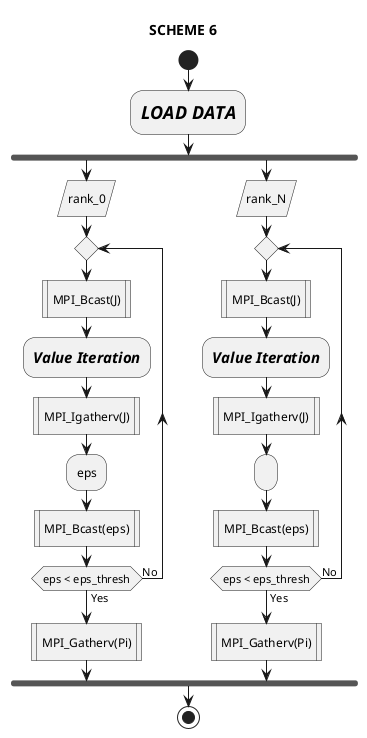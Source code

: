 @startuml
'left to right direction
' Horizontal lines: -->, <--, <-->'
title SCHEME 6
start
:<size:18><i><b>LOAD DATA</b></i></size>;
fork
    :rank_0/
    repeat
    :MPI_Bcast(J)|
    :<size:15><i><b>Value Iteration</b></i></size>;
    :MPI_Igatherv(J)|
    :eps;
    :MPI_Bcast(eps)|
    repeat while (eps < eps_thresh) is (No) not (Yes)
    :MPI_Gatherv(Pi)|
fork again
    :rank_N/
    repeat
    :MPI_Bcast(J)|
    :<size:15><i><b>Value Iteration</b></i></size>;
    :MPI_Igatherv(J)|
    : ;
    :MPI_Bcast(eps)|
repeat while (eps < eps_thresh) is (No) not (Yes)
:MPI_Gatherv(Pi)|
end fork
stop

@enduml